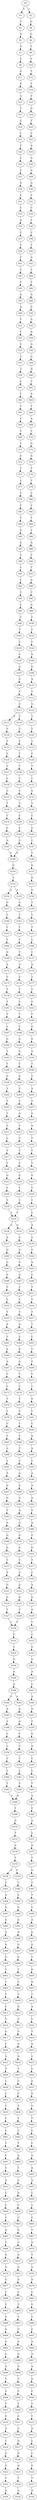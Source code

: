 strict digraph  {
	S0 -> S1 [ label = T ];
	S0 -> S2 [ label = T ];
	S1 -> S3 [ label = T ];
	S2 -> S4 [ label = G ];
	S3 -> S5 [ label = A ];
	S4 -> S6 [ label = G ];
	S5 -> S7 [ label = G ];
	S6 -> S8 [ label = T ];
	S7 -> S9 [ label = C ];
	S8 -> S10 [ label = C ];
	S9 -> S11 [ label = G ];
	S10 -> S12 [ label = T ];
	S11 -> S13 [ label = G ];
	S12 -> S14 [ label = T ];
	S13 -> S15 [ label = G ];
	S14 -> S16 [ label = T ];
	S15 -> S17 [ label = T ];
	S16 -> S18 [ label = G ];
	S17 -> S19 [ label = C ];
	S18 -> S20 [ label = T ];
	S19 -> S21 [ label = C ];
	S20 -> S22 [ label = C ];
	S21 -> S23 [ label = T ];
	S22 -> S24 [ label = A ];
	S23 -> S25 [ label = C ];
	S24 -> S26 [ label = G ];
	S25 -> S27 [ label = T ];
	S26 -> S28 [ label = G ];
	S27 -> S29 [ label = A ];
	S28 -> S30 [ label = G ];
	S29 -> S31 [ label = C ];
	S30 -> S32 [ label = T ];
	S31 -> S33 [ label = C ];
	S32 -> S34 [ label = C ];
	S33 -> S35 [ label = A ];
	S34 -> S36 [ label = T ];
	S35 -> S37 [ label = C ];
	S36 -> S38 [ label = C ];
	S37 -> S39 [ label = T ];
	S38 -> S40 [ label = T ];
	S39 -> S41 [ label = T ];
	S40 -> S42 [ label = G ];
	S41 -> S43 [ label = C ];
	S42 -> S44 [ label = T ];
	S43 -> S45 [ label = T ];
	S44 -> S46 [ label = T ];
	S45 -> S47 [ label = G ];
	S46 -> S48 [ label = G ];
	S47 -> S49 [ label = A ];
	S48 -> S50 [ label = C ];
	S49 -> S51 [ label = T ];
	S50 -> S52 [ label = G ];
	S51 -> S53 [ label = C ];
	S52 -> S54 [ label = A ];
	S53 -> S55 [ label = C ];
	S54 -> S56 [ label = A ];
	S55 -> S57 [ label = T ];
	S56 -> S58 [ label = G ];
	S57 -> S59 [ label = T ];
	S58 -> S60 [ label = G ];
	S59 -> S61 [ label = G ];
	S60 -> S62 [ label = T ];
	S61 -> S63 [ label = C ];
	S62 -> S64 [ label = A ];
	S63 -> S65 [ label = T ];
	S64 -> S66 [ label = T ];
	S65 -> S67 [ label = C ];
	S66 -> S68 [ label = A ];
	S67 -> S69 [ label = C ];
	S68 -> S70 [ label = C ];
	S69 -> S71 [ label = T ];
	S70 -> S72 [ label = G ];
	S71 -> S73 [ label = G ];
	S72 -> S74 [ label = A ];
	S73 -> S75 [ label = T ];
	S74 -> S76 [ label = T ];
	S75 -> S77 [ label = C ];
	S76 -> S78 [ label = T ];
	S77 -> S79 [ label = C ];
	S78 -> S80 [ label = C ];
	S79 -> S81 [ label = T ];
	S80 -> S82 [ label = C ];
	S81 -> S83 [ label = T ];
	S82 -> S84 [ label = T ];
	S83 -> S85 [ label = G ];
	S84 -> S86 [ label = T ];
	S85 -> S87 [ label = G ];
	S86 -> S88 [ label = A ];
	S87 -> S89 [ label = T ];
	S88 -> S90 [ label = T ];
	S89 -> S91 [ label = C ];
	S90 -> S92 [ label = T ];
	S91 -> S93 [ label = C ];
	S92 -> S94 [ label = A ];
	S93 -> S95 [ label = T ];
	S94 -> S96 [ label = T ];
	S95 -> S97 [ label = C ];
	S96 -> S98 [ label = A ];
	S97 -> S99 [ label = T ];
	S98 -> S100 [ label = T ];
	S99 -> S101 [ label = T ];
	S100 -> S102 [ label = T ];
	S101 -> S103 [ label = C ];
	S102 -> S104 [ label = C ];
	S103 -> S105 [ label = C ];
	S104 -> S106 [ label = G ];
	S105 -> S107 [ label = G ];
	S106 -> S108 [ label = G ];
	S107 -> S109 [ label = G ];
	S108 -> S110 [ label = A ];
	S109 -> S111 [ label = T ];
	S110 -> S112 [ label = T ];
	S111 -> S113 [ label = G ];
	S112 -> S114 [ label = G ];
	S113 -> S115 [ label = G ];
	S113 -> S116 [ label = T ];
	S114 -> S117 [ label = T ];
	S115 -> S118 [ label = C ];
	S116 -> S119 [ label = C ];
	S117 -> S120 [ label = T ];
	S118 -> S121 [ label = T ];
	S119 -> S122 [ label = T ];
	S120 -> S123 [ label = T ];
	S121 -> S124 [ label = C ];
	S122 -> S125 [ label = T ];
	S123 -> S126 [ label = C ];
	S124 -> S127 [ label = T ];
	S125 -> S128 [ label = T ];
	S126 -> S129 [ label = T ];
	S127 -> S130 [ label = C ];
	S128 -> S131 [ label = C ];
	S129 -> S132 [ label = C ];
	S130 -> S133 [ label = C ];
	S131 -> S134 [ label = C ];
	S132 -> S135 [ label = G ];
	S133 -> S136 [ label = T ];
	S134 -> S137 [ label = T ];
	S135 -> S138 [ label = T ];
	S136 -> S139 [ label = C ];
	S137 -> S140 [ label = C ];
	S138 -> S141 [ label = C ];
	S139 -> S142 [ label = C ];
	S140 -> S143 [ label = C ];
	S141 -> S144 [ label = T ];
	S142 -> S145 [ label = G ];
	S143 -> S146 [ label = G ];
	S144 -> S147 [ label = C ];
	S145 -> S148 [ label = G ];
	S146 -> S148 [ label = G ];
	S147 -> S149 [ label = T ];
	S148 -> S150 [ label = G ];
	S149 -> S151 [ label = G ];
	S150 -> S152 [ label = T ];
	S151 -> S153 [ label = G ];
	S152 -> S154 [ label = G ];
	S152 -> S155 [ label = A ];
	S153 -> S156 [ label = G ];
	S154 -> S157 [ label = G ];
	S155 -> S158 [ label = A ];
	S156 -> S159 [ label = T ];
	S157 -> S160 [ label = C ];
	S158 -> S161 [ label = T ];
	S159 -> S162 [ label = T ];
	S160 -> S163 [ label = T ];
	S161 -> S164 [ label = T ];
	S162 -> S165 [ label = T ];
	S163 -> S166 [ label = T ];
	S164 -> S167 [ label = T ];
	S165 -> S168 [ label = C ];
	S166 -> S169 [ label = G ];
	S167 -> S170 [ label = T ];
	S168 -> S171 [ label = C ];
	S169 -> S172 [ label = A ];
	S170 -> S173 [ label = A ];
	S171 -> S174 [ label = A ];
	S172 -> S175 [ label = C ];
	S173 -> S176 [ label = C ];
	S174 -> S177 [ label = T ];
	S175 -> S178 [ label = T ];
	S176 -> S179 [ label = T ];
	S177 -> S180 [ label = T ];
	S178 -> S181 [ label = T ];
	S179 -> S182 [ label = C ];
	S180 -> S183 [ label = T ];
	S181 -> S184 [ label = T ];
	S182 -> S185 [ label = T ];
	S183 -> S186 [ label = C ];
	S184 -> S187 [ label = C ];
	S185 -> S188 [ label = C ];
	S186 -> S189 [ label = G ];
	S187 -> S190 [ label = G ];
	S188 -> S191 [ label = G ];
	S189 -> S192 [ label = G ];
	S190 -> S193 [ label = T ];
	S191 -> S194 [ label = G ];
	S192 -> S195 [ label = A ];
	S193 -> S196 [ label = T ];
	S194 -> S197 [ label = T ];
	S195 -> S198 [ label = T ];
	S196 -> S199 [ label = G ];
	S197 -> S200 [ label = G ];
	S198 -> S201 [ label = T ];
	S199 -> S202 [ label = T ];
	S200 -> S203 [ label = T ];
	S201 -> S204 [ label = A ];
	S202 -> S205 [ label = T ];
	S203 -> S206 [ label = T ];
	S204 -> S207 [ label = T ];
	S205 -> S208 [ label = T ];
	S206 -> S209 [ label = A ];
	S207 -> S210 [ label = G ];
	S208 -> S211 [ label = T ];
	S209 -> S212 [ label = T ];
	S210 -> S213 [ label = A ];
	S211 -> S214 [ label = C ];
	S212 -> S215 [ label = C ];
	S213 -> S216 [ label = T ];
	S214 -> S217 [ label = T ];
	S215 -> S218 [ label = T ];
	S216 -> S219 [ label = T ];
	S217 -> S220 [ label = C ];
	S218 -> S221 [ label = C ];
	S219 -> S222 [ label = T ];
	S220 -> S223 [ label = G ];
	S221 -> S224 [ label = G ];
	S222 -> S225 [ label = G ];
	S223 -> S226 [ label = T ];
	S224 -> S227 [ label = T ];
	S225 -> S228 [ label = T ];
	S226 -> S229 [ label = T ];
	S227 -> S230 [ label = T ];
	S228 -> S231 [ label = T ];
	S229 -> S232 [ label = T ];
	S230 -> S232 [ label = T ];
	S231 -> S233 [ label = C ];
	S232 -> S234 [ label = A ];
	S232 -> S235 [ label = G ];
	S233 -> S236 [ label = A ];
	S234 -> S237 [ label = A ];
	S235 -> S238 [ label = A ];
	S236 -> S239 [ label = T ];
	S237 -> S240 [ label = G ];
	S238 -> S241 [ label = G ];
	S239 -> S242 [ label = T ];
	S240 -> S243 [ label = G ];
	S241 -> S244 [ label = G ];
	S242 -> S245 [ label = A ];
	S243 -> S246 [ label = G ];
	S244 -> S247 [ label = G ];
	S245 -> S248 [ label = C ];
	S246 -> S249 [ label = T ];
	S247 -> S250 [ label = T ];
	S248 -> S251 [ label = T ];
	S249 -> S252 [ label = C ];
	S250 -> S253 [ label = T ];
	S251 -> S254 [ label = T ];
	S252 -> S255 [ label = T ];
	S253 -> S256 [ label = T ];
	S254 -> S257 [ label = T ];
	S255 -> S258 [ label = A ];
	S256 -> S259 [ label = A ];
	S257 -> S260 [ label = T ];
	S258 -> S261 [ label = C ];
	S259 -> S262 [ label = C ];
	S260 -> S263 [ label = C ];
	S261 -> S264 [ label = A ];
	S262 -> S265 [ label = G ];
	S263 -> S266 [ label = T ];
	S264 -> S267 [ label = A ];
	S265 -> S268 [ label = A ];
	S266 -> S269 [ label = T ];
	S267 -> S270 [ label = C ];
	S268 -> S271 [ label = C ];
	S269 -> S272 [ label = C ];
	S270 -> S273 [ label = C ];
	S271 -> S274 [ label = C ];
	S272 -> S275 [ label = C ];
	S273 -> S276 [ label = T ];
	S274 -> S277 [ label = T ];
	S275 -> S278 [ label = G ];
	S276 -> S279 [ label = C ];
	S277 -> S280 [ label = C ];
	S278 -> S281 [ label = C ];
	S279 -> S282 [ label = C ];
	S280 -> S283 [ label = T ];
	S281 -> S284 [ label = C ];
	S282 -> S285 [ label = T ];
	S283 -> S286 [ label = T ];
	S284 -> S287 [ label = A ];
	S285 -> S288 [ label = G ];
	S286 -> S289 [ label = T ];
	S287 -> S290 [ label = A ];
	S288 -> S291 [ label = C ];
	S289 -> S292 [ label = C ];
	S290 -> S293 [ label = C ];
	S291 -> S294 [ label = A ];
	S292 -> S295 [ label = A ];
	S293 -> S296 [ label = A ];
	S294 -> S297 [ label = G ];
	S295 -> S298 [ label = G ];
	S296 -> S299 [ label = A ];
	S297 -> S300 [ label = G ];
	S298 -> S301 [ label = G ];
	S299 -> S302 [ label = A ];
	S300 -> S303 [ label = T ];
	S301 -> S304 [ label = A ];
	S302 -> S305 [ label = G ];
	S303 -> S306 [ label = G ];
	S304 -> S307 [ label = A ];
	S305 -> S308 [ label = A ];
	S306 -> S309 [ label = G ];
	S307 -> S310 [ label = G ];
	S308 -> S311 [ label = G ];
	S309 -> S312 [ label = G ];
	S310 -> S313 [ label = G ];
	S311 -> S314 [ label = G ];
	S312 -> S315 [ label = T ];
	S313 -> S316 [ label = T ];
	S314 -> S317 [ label = T ];
	S315 -> S318 [ label = A ];
	S316 -> S319 [ label = A ];
	S317 -> S320 [ label = C ];
	S318 -> S321 [ label = G ];
	S319 -> S322 [ label = G ];
	S320 -> S323 [ label = A ];
	S321 -> S324 [ label = G ];
	S322 -> S325 [ label = G ];
	S323 -> S326 [ label = G ];
	S324 -> S327 [ label = T ];
	S325 -> S328 [ label = T ];
	S326 -> S329 [ label = A ];
	S327 -> S330 [ label = C ];
	S328 -> S330 [ label = C ];
	S329 -> S331 [ label = C ];
	S330 -> S332 [ label = C ];
	S331 -> S333 [ label = C ];
	S332 -> S334 [ label = C ];
	S333 -> S335 [ label = G ];
	S334 -> S336 [ label = G ];
	S335 -> S337 [ label = G ];
	S336 -> S338 [ label = A ];
	S337 -> S339 [ label = A ];
	S338 -> S340 [ label = A ];
	S339 -> S341 [ label = C ];
	S340 -> S342 [ label = G ];
	S340 -> S343 [ label = A ];
	S341 -> S344 [ label = A ];
	S342 -> S345 [ label = A ];
	S343 -> S346 [ label = A ];
	S344 -> S347 [ label = A ];
	S345 -> S348 [ label = A ];
	S346 -> S349 [ label = A ];
	S347 -> S350 [ label = T ];
	S348 -> S351 [ label = C ];
	S349 -> S352 [ label = C ];
	S350 -> S353 [ label = G ];
	S351 -> S354 [ label = C ];
	S352 -> S355 [ label = C ];
	S353 -> S356 [ label = A ];
	S354 -> S357 [ label = T ];
	S355 -> S358 [ label = T ];
	S356 -> S359 [ label = C ];
	S357 -> S360 [ label = C ];
	S358 -> S361 [ label = C ];
	S359 -> S362 [ label = C ];
	S360 -> S363 [ label = T ];
	S361 -> S364 [ label = T ];
	S362 -> S365 [ label = T ];
	S363 -> S366 [ label = G ];
	S364 -> S366 [ label = G ];
	S365 -> S367 [ label = A ];
	S366 -> S368 [ label = T ];
	S367 -> S369 [ label = C ];
	S368 -> S370 [ label = G ];
	S369 -> S371 [ label = A ];
	S370 -> S372 [ label = T ];
	S371 -> S373 [ label = C ];
	S372 -> S374 [ label = A ];
	S373 -> S375 [ label = A ];
	S374 -> S376 [ label = T ];
	S375 -> S377 [ label = T ];
	S376 -> S378 [ label = G ];
	S376 -> S379 [ label = T ];
	S377 -> S380 [ label = G ];
	S378 -> S381 [ label = T ];
	S379 -> S382 [ label = T ];
	S380 -> S383 [ label = T ];
	S381 -> S384 [ label = A ];
	S382 -> S385 [ label = C ];
	S383 -> S386 [ label = T ];
	S384 -> S387 [ label = G ];
	S385 -> S388 [ label = G ];
	S386 -> S389 [ label = C ];
	S387 -> S390 [ label = G ];
	S388 -> S391 [ label = A ];
	S389 -> S392 [ label = A ];
	S390 -> S393 [ label = G ];
	S391 -> S394 [ label = G ];
	S392 -> S395 [ label = G ];
	S393 -> S396 [ label = G ];
	S394 -> S397 [ label = G ];
	S395 -> S398 [ label = G ];
	S396 -> S399 [ label = G ];
	S397 -> S400 [ label = G ];
	S398 -> S401 [ label = T ];
	S399 -> S402 [ label = T ];
	S400 -> S403 [ label = T ];
	S401 -> S404 [ label = G ];
	S402 -> S405 [ label = T ];
	S403 -> S406 [ label = C ];
	S404 -> S407 [ label = A ];
	S405 -> S408 [ label = T ];
	S406 -> S409 [ label = T ];
	S407 -> S410 [ label = T ];
	S408 -> S411 [ label = C ];
	S409 -> S412 [ label = G ];
	S410 -> S413 [ label = A ];
	S411 -> S414 [ label = T ];
	S412 -> S415 [ label = T ];
	S413 -> S416 [ label = C ];
	S414 -> S417 [ label = G ];
	S415 -> S418 [ label = G ];
	S416 -> S419 [ label = T ];
	S417 -> S420 [ label = C ];
	S418 -> S421 [ label = A ];
	S419 -> S422 [ label = A ];
	S420 -> S423 [ label = A ];
	S421 -> S424 [ label = A ];
	S422 -> S425 [ label = C ];
	S423 -> S426 [ label = T ];
	S424 -> S427 [ label = T ];
	S425 -> S428 [ label = C ];
	S426 -> S429 [ label = C ];
	S427 -> S430 [ label = C ];
	S428 -> S431 [ label = G ];
	S429 -> S432 [ label = C ];
	S430 -> S433 [ label = C ];
	S431 -> S434 [ label = G ];
	S432 -> S435 [ label = T ];
	S433 -> S436 [ label = T ];
	S434 -> S437 [ label = G ];
	S435 -> S438 [ label = C ];
	S436 -> S439 [ label = T ];
	S437 -> S440 [ label = T ];
	S438 -> S441 [ label = C ];
	S439 -> S442 [ label = C ];
	S440 -> S443 [ label = C ];
	S441 -> S444 [ label = T ];
	S442 -> S445 [ label = T ];
	S443 -> S446 [ label = C ];
	S444 -> S447 [ label = C ];
	S445 -> S448 [ label = A ];
	S446 -> S449 [ label = A ];
	S447 -> S450 [ label = T ];
	S448 -> S451 [ label = T ];
	S449 -> S452 [ label = A ];
	S450 -> S453 [ label = A ];
	S451 -> S454 [ label = C ];
	S452 -> S455 [ label = A ];
	S453 -> S456 [ label = C ];
	S454 -> S457 [ label = A ];
	S455 -> S458 [ label = C ];
	S456 -> S459 [ label = C ];
	S457 -> S460 [ label = C ];
	S458 -> S461 [ label = T ];
	S459 -> S462 [ label = C ];
	S460 -> S463 [ label = C ];
	S461 -> S464 [ label = C ];
	S462 -> S465 [ label = A ];
	S463 -> S466 [ label = G ];
	S464 -> S467 [ label = T ];
	S465 -> S468 [ label = C ];
	S466 -> S469 [ label = C ];
	S467 -> S470 [ label = A ];
	S468 -> S471 [ label = G ];
	S469 -> S472 [ label = G ];
	S470 -> S473 [ label = T ];
	S471 -> S474 [ label = G ];
	S472 -> S475 [ label = G ];
	S473 -> S476 [ label = A ];
	S474 -> S477 [ label = G ];
	S475 -> S478 [ label = A ];
	S476 -> S479 [ label = A ];
	S477 -> S480 [ label = C ];
	S478 -> S481 [ label = C ];
	S479 -> S482 [ label = C ];
	S480 -> S483 [ label = T ];
	S481 -> S484 [ label = T ];
	S482 -> S485 [ label = G ];
	S483 -> S486 [ label = C ];
	S484 -> S487 [ label = T ];
	S485 -> S488 [ label = T ];
	S486 -> S489 [ label = A ];
	S487 -> S490 [ label = C ];
	S488 -> S491 [ label = C ];
	S489 -> S492 [ label = A ];
	S490 -> S493 [ label = A ];
	S491 -> S494 [ label = A ];
	S492 -> S495 [ label = G ];
	S493 -> S496 [ label = G ];
	S494 -> S497 [ label = A ];
	S495 -> S498 [ label = G ];
	S496 -> S499 [ label = G ];
	S497 -> S500 [ label = A ];
	S498 -> S501 [ label = T ];
	S499 -> S502 [ label = T ];
	S500 -> S503 [ label = A ];
	S501 -> S504 [ label = C ];
	S502 -> S505 [ label = C ];
	S503 -> S506 [ label = C ];
	S504 -> S507 [ label = T ];
	S505 -> S508 [ label = T ];
	S506 -> S509 [ label = T ];
	S507 -> S510 [ label = G ];
	S508 -> S511 [ label = A ];
	S509 -> S512 [ label = C ];
	S510 -> S513 [ label = G ];
	S511 -> S514 [ label = C ];
	S512 -> S515 [ label = A ];
	S513 -> S516 [ label = C ];
	S514 -> S517 [ label = G ];
	S515 -> S518 [ label = C ];
	S516 -> S519 [ label = G ];
	S517 -> S520 [ label = G ];
	S518 -> S521 [ label = C ];
	S519 -> S522 [ label = G ];
	S520 -> S523 [ label = G ];
	S521 -> S524 [ label = G ];
	S522 -> S525 [ label = T ];
	S523 -> S526 [ label = T ];
	S524 -> S527 [ label = T ];
	S525 -> S528 [ label = A ];
	S526 -> S529 [ label = A ];
	S527 -> S530 [ label = A ];
}
